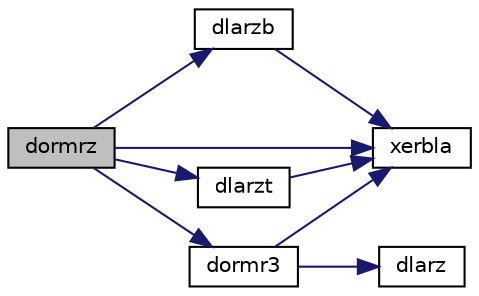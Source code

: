 digraph "dormrz"
{
 // LATEX_PDF_SIZE
  edge [fontname="Helvetica",fontsize="10",labelfontname="Helvetica",labelfontsize="10"];
  node [fontname="Helvetica",fontsize="10",shape=record];
  rankdir="LR";
  Node1 [label="dormrz",height=0.2,width=0.4,color="black", fillcolor="grey75", style="filled", fontcolor="black",tooltip="DORMRZ"];
  Node1 -> Node2 [color="midnightblue",fontsize="10",style="solid",fontname="Helvetica"];
  Node2 [label="dlarzb",height=0.2,width=0.4,color="black", fillcolor="white", style="filled",URL="$dlarzb_8f.html#aef1b37499d5fc5a10e64091999f41e06",tooltip="DLARZB applies a block reflector or its transpose to a general matrix."];
  Node2 -> Node3 [color="midnightblue",fontsize="10",style="solid",fontname="Helvetica"];
  Node3 [label="xerbla",height=0.2,width=0.4,color="black", fillcolor="white", style="filled",URL="$xerbla_8f.html#a377ee61015baf8dea7770b3a404b1c07",tooltip="XERBLA"];
  Node1 -> Node4 [color="midnightblue",fontsize="10",style="solid",fontname="Helvetica"];
  Node4 [label="dlarzt",height=0.2,width=0.4,color="black", fillcolor="white", style="filled",URL="$dlarzt_8f.html#a0fa08fb4092ad74e2269998707583b7e",tooltip="DLARZT forms the triangular factor T of a block reflector H = I - vtvH."];
  Node4 -> Node3 [color="midnightblue",fontsize="10",style="solid",fontname="Helvetica"];
  Node1 -> Node5 [color="midnightblue",fontsize="10",style="solid",fontname="Helvetica"];
  Node5 [label="dormr3",height=0.2,width=0.4,color="black", fillcolor="white", style="filled",URL="$dormr3_8f.html#acf1ca39ddb8548e42ef75de97a5e0778",tooltip="DORMR3 multiplies a general matrix by the orthogonal matrix from a RZ factorization determined by stz..."];
  Node5 -> Node6 [color="midnightblue",fontsize="10",style="solid",fontname="Helvetica"];
  Node6 [label="dlarz",height=0.2,width=0.4,color="black", fillcolor="white", style="filled",URL="$dlarz_8f.html#adc07a7be7661f02217c1c959682c2b2c",tooltip="DLARZ applies an elementary reflector (as returned by stzrzf) to a general matrix."];
  Node5 -> Node3 [color="midnightblue",fontsize="10",style="solid",fontname="Helvetica"];
  Node1 -> Node3 [color="midnightblue",fontsize="10",style="solid",fontname="Helvetica"];
}
